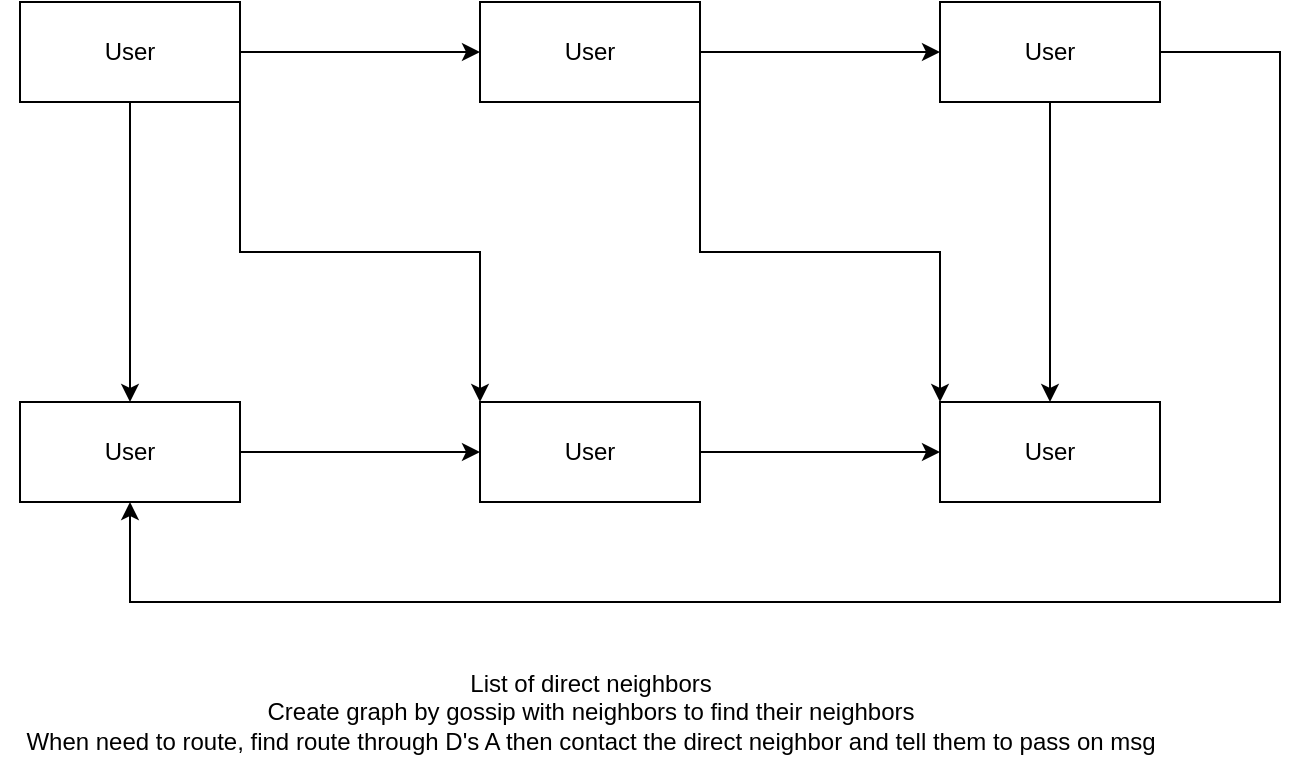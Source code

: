 <mxfile version="28.2.4">
  <diagram name="Page-1" id="gzTajNJHG1G7uwRtW8cB">
    <mxGraphModel dx="1042" dy="562" grid="1" gridSize="10" guides="1" tooltips="1" connect="1" arrows="1" fold="1" page="1" pageScale="1" pageWidth="850" pageHeight="1100" math="0" shadow="0">
      <root>
        <mxCell id="0" />
        <mxCell id="1" parent="0" />
        <mxCell id="KjGzqVrstOs4QltDUNIS-13" style="edgeStyle=orthogonalEdgeStyle;rounded=0;orthogonalLoop=1;jettySize=auto;html=1;exitX=0.5;exitY=1;exitDx=0;exitDy=0;entryX=0.5;entryY=0;entryDx=0;entryDy=0;" edge="1" parent="1" source="KjGzqVrstOs4QltDUNIS-5" target="KjGzqVrstOs4QltDUNIS-7">
          <mxGeometry relative="1" as="geometry" />
        </mxCell>
        <mxCell id="KjGzqVrstOs4QltDUNIS-14" style="edgeStyle=orthogonalEdgeStyle;rounded=0;orthogonalLoop=1;jettySize=auto;html=1;exitX=1;exitY=0.5;exitDx=0;exitDy=0;entryX=0;entryY=0.5;entryDx=0;entryDy=0;" edge="1" parent="1" source="KjGzqVrstOs4QltDUNIS-5" target="KjGzqVrstOs4QltDUNIS-6">
          <mxGeometry relative="1" as="geometry" />
        </mxCell>
        <mxCell id="KjGzqVrstOs4QltDUNIS-15" style="edgeStyle=orthogonalEdgeStyle;rounded=0;orthogonalLoop=1;jettySize=auto;html=1;exitX=1;exitY=1;exitDx=0;exitDy=0;entryX=0;entryY=0;entryDx=0;entryDy=0;" edge="1" parent="1" source="KjGzqVrstOs4QltDUNIS-5" target="KjGzqVrstOs4QltDUNIS-8">
          <mxGeometry relative="1" as="geometry" />
        </mxCell>
        <mxCell id="KjGzqVrstOs4QltDUNIS-5" value="User" style="html=1;whiteSpace=wrap;" vertex="1" parent="1">
          <mxGeometry x="120" y="120" width="110" height="50" as="geometry" />
        </mxCell>
        <mxCell id="KjGzqVrstOs4QltDUNIS-18" style="edgeStyle=orthogonalEdgeStyle;rounded=0;orthogonalLoop=1;jettySize=auto;html=1;exitX=1;exitY=0.5;exitDx=0;exitDy=0;entryX=0;entryY=0.5;entryDx=0;entryDy=0;" edge="1" parent="1" source="KjGzqVrstOs4QltDUNIS-6" target="KjGzqVrstOs4QltDUNIS-12">
          <mxGeometry relative="1" as="geometry" />
        </mxCell>
        <mxCell id="KjGzqVrstOs4QltDUNIS-20" style="edgeStyle=orthogonalEdgeStyle;rounded=0;orthogonalLoop=1;jettySize=auto;html=1;exitX=1;exitY=1;exitDx=0;exitDy=0;entryX=0;entryY=0;entryDx=0;entryDy=0;" edge="1" parent="1" source="KjGzqVrstOs4QltDUNIS-6" target="KjGzqVrstOs4QltDUNIS-11">
          <mxGeometry relative="1" as="geometry" />
        </mxCell>
        <mxCell id="KjGzqVrstOs4QltDUNIS-6" value="User" style="html=1;whiteSpace=wrap;" vertex="1" parent="1">
          <mxGeometry x="350" y="120" width="110" height="50" as="geometry" />
        </mxCell>
        <mxCell id="KjGzqVrstOs4QltDUNIS-16" style="edgeStyle=orthogonalEdgeStyle;rounded=0;orthogonalLoop=1;jettySize=auto;html=1;exitX=1;exitY=0.5;exitDx=0;exitDy=0;entryX=0;entryY=0.5;entryDx=0;entryDy=0;" edge="1" parent="1" source="KjGzqVrstOs4QltDUNIS-7" target="KjGzqVrstOs4QltDUNIS-8">
          <mxGeometry relative="1" as="geometry" />
        </mxCell>
        <mxCell id="KjGzqVrstOs4QltDUNIS-7" value="User" style="html=1;whiteSpace=wrap;" vertex="1" parent="1">
          <mxGeometry x="120" y="320" width="110" height="50" as="geometry" />
        </mxCell>
        <mxCell id="KjGzqVrstOs4QltDUNIS-17" style="edgeStyle=orthogonalEdgeStyle;rounded=0;orthogonalLoop=1;jettySize=auto;html=1;exitX=1;exitY=0.5;exitDx=0;exitDy=0;entryX=0;entryY=0.5;entryDx=0;entryDy=0;" edge="1" parent="1" source="KjGzqVrstOs4QltDUNIS-8" target="KjGzqVrstOs4QltDUNIS-11">
          <mxGeometry relative="1" as="geometry" />
        </mxCell>
        <mxCell id="KjGzqVrstOs4QltDUNIS-8" value="User" style="html=1;whiteSpace=wrap;" vertex="1" parent="1">
          <mxGeometry x="350" y="320" width="110" height="50" as="geometry" />
        </mxCell>
        <mxCell id="KjGzqVrstOs4QltDUNIS-11" value="User" style="html=1;whiteSpace=wrap;" vertex="1" parent="1">
          <mxGeometry x="580" y="320" width="110" height="50" as="geometry" />
        </mxCell>
        <mxCell id="KjGzqVrstOs4QltDUNIS-19" style="edgeStyle=orthogonalEdgeStyle;rounded=0;orthogonalLoop=1;jettySize=auto;html=1;exitX=0.5;exitY=1;exitDx=0;exitDy=0;entryX=0.5;entryY=0;entryDx=0;entryDy=0;" edge="1" parent="1" source="KjGzqVrstOs4QltDUNIS-12" target="KjGzqVrstOs4QltDUNIS-11">
          <mxGeometry relative="1" as="geometry" />
        </mxCell>
        <mxCell id="KjGzqVrstOs4QltDUNIS-21" style="edgeStyle=orthogonalEdgeStyle;rounded=0;orthogonalLoop=1;jettySize=auto;html=1;exitX=1;exitY=0.5;exitDx=0;exitDy=0;entryX=0.5;entryY=1;entryDx=0;entryDy=0;" edge="1" parent="1" source="KjGzqVrstOs4QltDUNIS-12" target="KjGzqVrstOs4QltDUNIS-7">
          <mxGeometry relative="1" as="geometry">
            <Array as="points">
              <mxPoint x="750" y="145" />
              <mxPoint x="750" y="420" />
              <mxPoint x="175" y="420" />
            </Array>
          </mxGeometry>
        </mxCell>
        <mxCell id="KjGzqVrstOs4QltDUNIS-12" value="User" style="html=1;whiteSpace=wrap;" vertex="1" parent="1">
          <mxGeometry x="580" y="120" width="110" height="50" as="geometry" />
        </mxCell>
        <mxCell id="KjGzqVrstOs4QltDUNIS-22" value="List of direct neighbors&lt;div&gt;Create graph by gossip with neighbors to find their neighbors&lt;/div&gt;&lt;div&gt;When need to route, find route through D&#39;s A then contact the direct neighbor and tell them to pass on msg&lt;/div&gt;" style="text;html=1;align=center;verticalAlign=middle;resizable=0;points=[];autosize=1;strokeColor=none;fillColor=none;" vertex="1" parent="1">
          <mxGeometry x="110" y="445" width="590" height="60" as="geometry" />
        </mxCell>
      </root>
    </mxGraphModel>
  </diagram>
</mxfile>
